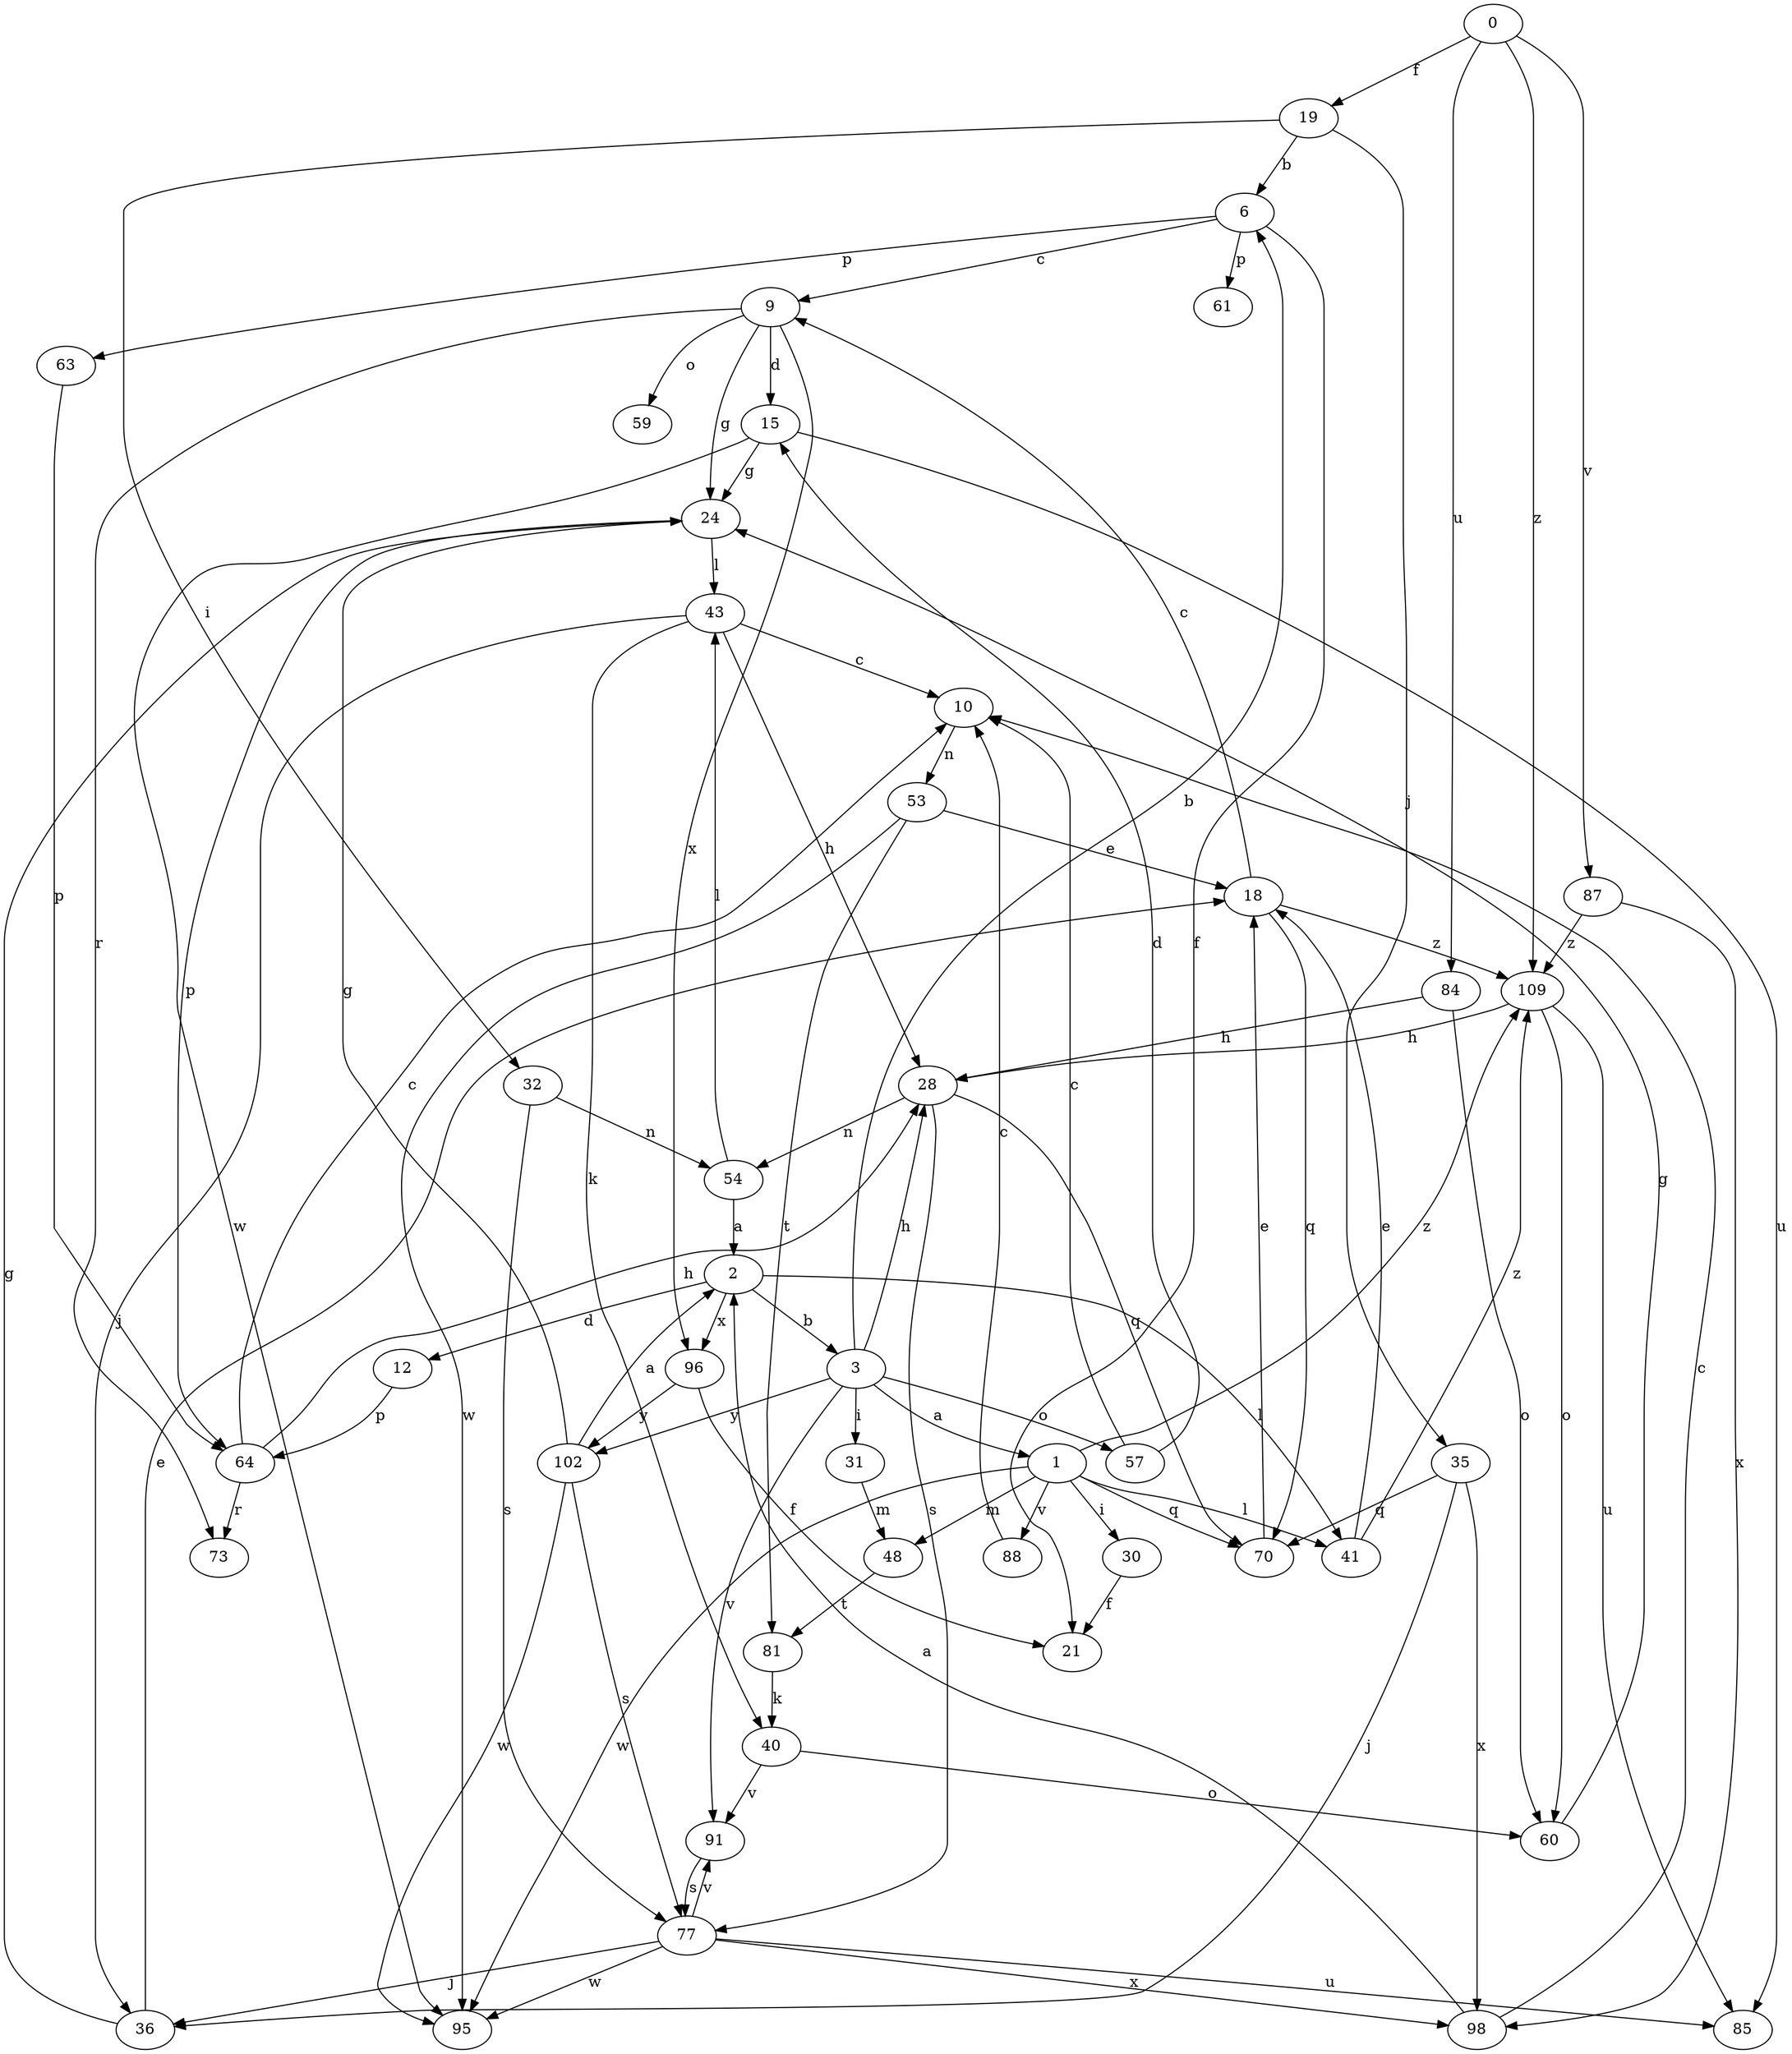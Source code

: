 strict digraph  {
0;
1;
2;
3;
6;
9;
10;
12;
15;
18;
19;
21;
24;
28;
30;
31;
32;
35;
36;
40;
41;
43;
48;
53;
54;
57;
59;
60;
61;
63;
64;
70;
73;
77;
81;
84;
85;
87;
88;
91;
95;
96;
98;
102;
109;
0 -> 19  [label=f];
0 -> 84  [label=u];
0 -> 87  [label=v];
0 -> 109  [label=z];
1 -> 30  [label=i];
1 -> 41  [label=l];
1 -> 48  [label=m];
1 -> 70  [label=q];
1 -> 88  [label=v];
1 -> 95  [label=w];
1 -> 109  [label=z];
2 -> 3  [label=b];
2 -> 12  [label=d];
2 -> 41  [label=l];
2 -> 96  [label=x];
3 -> 1  [label=a];
3 -> 6  [label=b];
3 -> 28  [label=h];
3 -> 31  [label=i];
3 -> 57  [label=o];
3 -> 91  [label=v];
3 -> 102  [label=y];
6 -> 9  [label=c];
6 -> 21  [label=f];
6 -> 61  [label=p];
6 -> 63  [label=p];
9 -> 15  [label=d];
9 -> 24  [label=g];
9 -> 59  [label=o];
9 -> 73  [label=r];
9 -> 96  [label=x];
10 -> 53  [label=n];
12 -> 64  [label=p];
15 -> 24  [label=g];
15 -> 85  [label=u];
15 -> 95  [label=w];
18 -> 9  [label=c];
18 -> 70  [label=q];
18 -> 109  [label=z];
19 -> 6  [label=b];
19 -> 32  [label=i];
19 -> 35  [label=j];
24 -> 43  [label=l];
24 -> 64  [label=p];
28 -> 54  [label=n];
28 -> 70  [label=q];
28 -> 77  [label=s];
30 -> 21  [label=f];
31 -> 48  [label=m];
32 -> 54  [label=n];
32 -> 77  [label=s];
35 -> 36  [label=j];
35 -> 70  [label=q];
35 -> 98  [label=x];
36 -> 18  [label=e];
36 -> 24  [label=g];
40 -> 60  [label=o];
40 -> 91  [label=v];
41 -> 18  [label=e];
41 -> 109  [label=z];
43 -> 10  [label=c];
43 -> 28  [label=h];
43 -> 36  [label=j];
43 -> 40  [label=k];
48 -> 81  [label=t];
53 -> 18  [label=e];
53 -> 81  [label=t];
53 -> 95  [label=w];
54 -> 2  [label=a];
54 -> 43  [label=l];
57 -> 10  [label=c];
57 -> 15  [label=d];
60 -> 24  [label=g];
63 -> 64  [label=p];
64 -> 10  [label=c];
64 -> 28  [label=h];
64 -> 73  [label=r];
70 -> 18  [label=e];
77 -> 36  [label=j];
77 -> 85  [label=u];
77 -> 91  [label=v];
77 -> 95  [label=w];
77 -> 98  [label=x];
81 -> 40  [label=k];
84 -> 28  [label=h];
84 -> 60  [label=o];
87 -> 98  [label=x];
87 -> 109  [label=z];
88 -> 10  [label=c];
91 -> 77  [label=s];
96 -> 21  [label=f];
96 -> 102  [label=y];
98 -> 2  [label=a];
98 -> 10  [label=c];
102 -> 2  [label=a];
102 -> 24  [label=g];
102 -> 77  [label=s];
102 -> 95  [label=w];
109 -> 28  [label=h];
109 -> 60  [label=o];
109 -> 85  [label=u];
}
